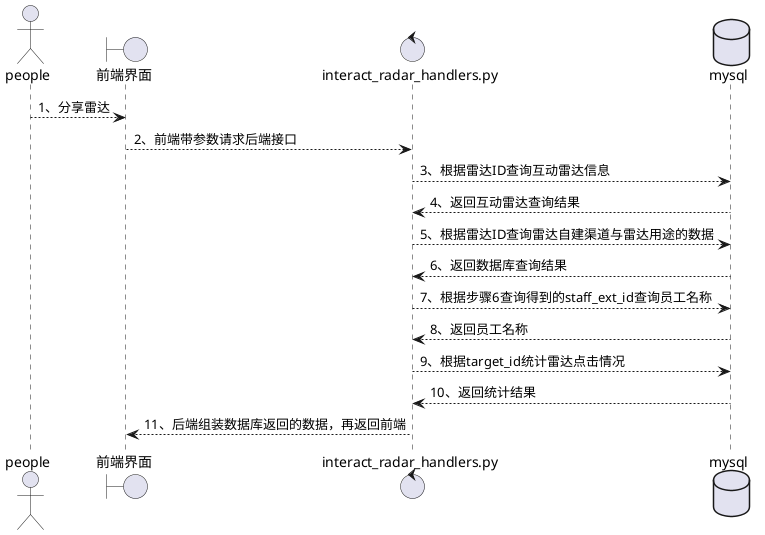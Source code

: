 @startuml
actor people as people
boundary 前端界面 as web
control interact_radar_handlers.py as handler
database mysql as mysql

people --> web:1、分享雷达
web -->handler:2、前端带参数请求后端接口
handler --> mysql:3、根据雷达ID查询互动雷达信息
mysql -->handler:4、返回互动雷达查询结果
handler --> mysql:5、根据雷达ID查询雷达自建渠道与雷达用途的数据
mysql -->handler:6、返回数据库查询结果
handler --> mysql:7、根据步骤6查询得到的staff_ext_id查询员工名称
mysql -->handler:8、返回员工名称
handler --> mysql:9、根据target_id统计雷达点击情况
mysql -->handler:10、返回统计结果
handler -->web:11、后端组装数据库返回的数据，再返回前端

@enduml